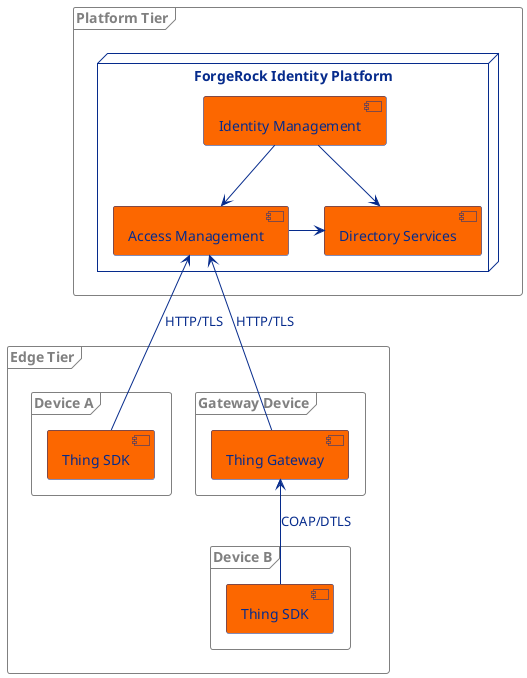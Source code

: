 @startuml

skinparam component {
  FontColor #062b8c
  BackgroundColor #fc6700
  BorderColor #062b8c
  ArrowColor #062b8c
  ArrowFontColor #062b8c
}
skinparam node {
  BorderColor #062b8c
  FontColor #062b8c
}
skinparam frame {
  BorderColor Grey
  FontColor Grey
}

frame "Edge Tier" {
    frame "Device A" {
        [Thing SDK] as ac
    }
    frame "Gateway Device" {
        [Thing Gateway] as gt
    }
    frame "Device B" {
        [Thing SDK] as gc
    }
}
frame "Platform Tier" {
    node "ForgeRock Identity Platform" {
        [Access Management] as am
        [Directory Services] as ds
        [Identity Management] as idm
    }
}
ac -up-> am : HTTP/TLS
gt -up-> am : HTTP/TLS
gc -up-> gt : COAP/DTLS
am -right-> ds
idm -down-> am
idm -down-> ds
@enduml